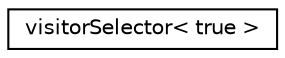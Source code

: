 digraph "Graphical Class Hierarchy"
{
 // LATEX_PDF_SIZE
  edge [fontname="Helvetica",fontsize="10",labelfontname="Helvetica",labelfontsize="10"];
  node [fontname="Helvetica",fontsize="10",shape=record];
  rankdir="LR";
  Node0 [label="visitorSelector\< true \>",height=0.2,width=0.4,color="black", fillcolor="white", style="filled",URL="$structvisitorSelector_3_01true_01_4.html",tooltip=" "];
}
